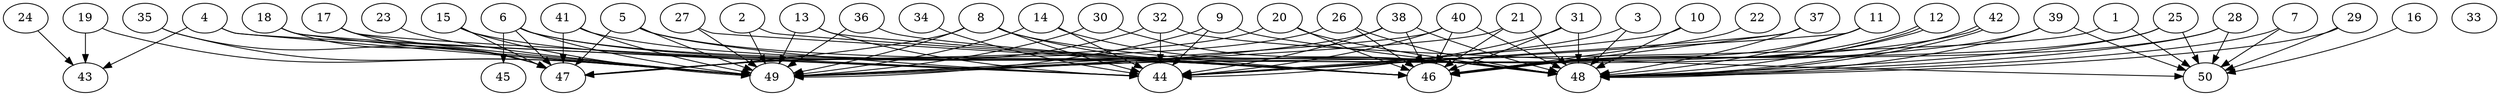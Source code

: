 // DAG automatically generated by daggen at Thu Oct  3 14:07:58 2019
// ./daggen --dot -n 50 --ccr 0.3 --fat 0.9 --regular 0.7 --density 0.6 --mindata 5242880 --maxdata 52428800 
digraph G {
  1 [size="141574827", alpha="0.02", expect_size="42472448"] 
  1 -> 49 [size ="42472448"]
  1 -> 50 [size ="42472448"]
  2 [size="81735680", alpha="0.15", expect_size="24520704"] 
  2 -> 46 [size ="24520704"]
  2 -> 49 [size ="24520704"]
  3 [size="61354667", alpha="0.00", expect_size="18406400"] 
  3 -> 44 [size ="18406400"]
  3 -> 48 [size ="18406400"]
  4 [size="107383467", alpha="0.01", expect_size="32215040"] 
  4 -> 43 [size ="32215040"]
  4 -> 44 [size ="32215040"]
  4 -> 49 [size ="32215040"]
  5 [size="34757973", alpha="0.07", expect_size="10427392"] 
  5 -> 44 [size ="10427392"]
  5 -> 47 [size ="10427392"]
  5 -> 48 [size ="10427392"]
  5 -> 49 [size ="10427392"]
  6 [size="42376533", alpha="0.18", expect_size="12712960"] 
  6 -> 45 [size ="12712960"]
  6 -> 46 [size ="12712960"]
  6 -> 47 [size ="12712960"]
  6 -> 48 [size ="12712960"]
  6 -> 49 [size ="12712960"]
  7 [size="80100693", alpha="0.03", expect_size="24030208"] 
  7 -> 48 [size ="24030208"]
  7 -> 50 [size ="24030208"]
  8 [size="144418133", alpha="0.14", expect_size="43325440"] 
  8 -> 44 [size ="43325440"]
  8 -> 46 [size ="43325440"]
  8 -> 47 [size ="43325440"]
  8 -> 48 [size ="43325440"]
  8 -> 49 [size ="43325440"]
  9 [size="36986880", alpha="0.08", expect_size="11096064"] 
  9 -> 44 [size ="11096064"]
  9 -> 48 [size ="11096064"]
  9 -> 49 [size ="11096064"]
  10 [size="64051200", alpha="0.08", expect_size="19215360"] 
  10 -> 44 [size ="19215360"]
  10 -> 48 [size ="19215360"]
  11 [size="174465707", alpha="0.10", expect_size="52339712"] 
  11 -> 44 [size ="52339712"]
  11 -> 46 [size ="52339712"]
  11 -> 48 [size ="52339712"]
  12 [size="31436800", alpha="0.06", expect_size="9431040"] 
  12 -> 46 [size ="9431040"]
  12 -> 46 [size ="9431040"]
  12 -> 48 [size ="9431040"]
  13 [size="145592320", alpha="0.14", expect_size="43677696"] 
  13 -> 44 [size ="43677696"]
  13 -> 46 [size ="43677696"]
  13 -> 49 [size ="43677696"]
  14 [size="147090773", alpha="0.07", expect_size="44127232"] 
  14 -> 44 [size ="44127232"]
  14 -> 48 [size ="44127232"]
  14 -> 49 [size ="44127232"]
  15 [size="156876800", alpha="0.20", expect_size="47063040"] 
  15 -> 46 [size ="47063040"]
  15 -> 47 [size ="47063040"]
  15 -> 49 [size ="47063040"]
  16 [size="56791040", alpha="0.13", expect_size="17037312"] 
  16 -> 50 [size ="17037312"]
  17 [size="44322133", alpha="0.09", expect_size="13296640"] 
  17 -> 44 [size ="13296640"]
  17 -> 47 [size ="13296640"]
  17 -> 49 [size ="13296640"]
  18 [size="71604907", alpha="0.16", expect_size="21481472"] 
  18 -> 44 [size ="21481472"]
  18 -> 47 [size ="21481472"]
  18 -> 49 [size ="21481472"]
  19 [size="25207467", alpha="0.19", expect_size="7562240"] 
  19 -> 43 [size ="7562240"]
  19 -> 49 [size ="7562240"]
  20 [size="90972160", alpha="0.12", expect_size="27291648"] 
  20 -> 46 [size ="27291648"]
  20 -> 47 [size ="27291648"]
  20 -> 48 [size ="27291648"]
  21 [size="153719467", alpha="0.02", expect_size="46115840"] 
  21 -> 46 [size ="46115840"]
  21 -> 48 [size ="46115840"]
  21 -> 49 [size ="46115840"]
  22 [size="72707413", alpha="0.19", expect_size="21812224"] 
  22 -> 46 [size ="21812224"]
  23 [size="118910293", alpha="0.02", expect_size="35673088"] 
  23 -> 49 [size ="35673088"]
  24 [size="75315200", alpha="0.17", expect_size="22594560"] 
  24 -> 43 [size ="22594560"]
  25 [size="133618347", alpha="0.14", expect_size="40085504"] 
  25 -> 46 [size ="40085504"]
  25 -> 48 [size ="40085504"]
  25 -> 50 [size ="40085504"]
  26 [size="132447573", alpha="0.13", expect_size="39734272"] 
  26 -> 46 [size ="39734272"]
  26 -> 47 [size ="39734272"]
  26 -> 48 [size ="39734272"]
  27 [size="79581867", alpha="0.01", expect_size="23874560"] 
  27 -> 46 [size ="23874560"]
  27 -> 49 [size ="23874560"]
  28 [size="149760000", alpha="0.05", expect_size="44928000"] 
  28 -> 46 [size ="44928000"]
  28 -> 48 [size ="44928000"]
  28 -> 50 [size ="44928000"]
  29 [size="118132053", alpha="0.12", expect_size="35439616"] 
  29 -> 48 [size ="35439616"]
  29 -> 50 [size ="35439616"]
  30 [size="109366613", alpha="0.04", expect_size="32809984"] 
  30 -> 48 [size ="32809984"]
  30 -> 49 [size ="32809984"]
  31 [size="49810773", alpha="0.16", expect_size="14943232"] 
  31 -> 44 [size ="14943232"]
  31 -> 46 [size ="14943232"]
  31 -> 48 [size ="14943232"]
  32 [size="63569920", alpha="0.10", expect_size="19070976"] 
  32 -> 44 [size ="19070976"]
  32 -> 47 [size ="19070976"]
  32 -> 50 [size ="19070976"]
  33 [size="57617067", alpha="0.01", expect_size="17285120"] 
  34 [size="75830613", alpha="0.08", expect_size="22749184"] 
  34 -> 44 [size ="22749184"]
  35 [size="50834773", alpha="0.12", expect_size="15250432"] 
  35 -> 47 [size ="15250432"]
  35 -> 49 [size ="15250432"]
  36 [size="157194240", alpha="0.02", expect_size="47158272"] 
  36 -> 46 [size ="47158272"]
  36 -> 49 [size ="47158272"]
  37 [size="105243307", alpha="0.15", expect_size="31572992"] 
  37 -> 44 [size ="31572992"]
  37 -> 46 [size ="31572992"]
  37 -> 48 [size ="31572992"]
  38 [size="114892800", alpha="0.15", expect_size="34467840"] 
  38 -> 44 [size ="34467840"]
  38 -> 46 [size ="34467840"]
  38 -> 48 [size ="34467840"]
  38 -> 49 [size ="34467840"]
  39 [size="155801600", alpha="0.16", expect_size="46740480"] 
  39 -> 48 [size ="46740480"]
  39 -> 49 [size ="46740480"]
  39 -> 50 [size ="46740480"]
  40 [size="90193920", alpha="0.06", expect_size="27058176"] 
  40 -> 44 [size ="27058176"]
  40 -> 46 [size ="27058176"]
  40 -> 48 [size ="27058176"]
  40 -> 49 [size ="27058176"]
  41 [size="121937920", alpha="0.14", expect_size="36581376"] 
  41 -> 47 [size ="36581376"]
  41 -> 48 [size ="36581376"]
  41 -> 49 [size ="36581376"]
  42 [size="93450240", alpha="0.08", expect_size="28035072"] 
  42 -> 48 [size ="28035072"]
  42 -> 48 [size ="28035072"]
  42 -> 49 [size ="28035072"]
  43 [size="18694827", alpha="0.16", expect_size="5608448"] 
  44 [size="25784320", alpha="0.11", expect_size="7735296"] 
  45 [size="87050240", alpha="0.00", expect_size="26115072"] 
  46 [size="27323733", alpha="0.04", expect_size="8197120"] 
  47 [size="43205973", alpha="0.17", expect_size="12961792"] 
  48 [size="161542827", alpha="0.05", expect_size="48462848"] 
  49 [size="121890133", alpha="0.07", expect_size="36567040"] 
  50 [size="89265493", alpha="0.01", expect_size="26779648"] 
}
